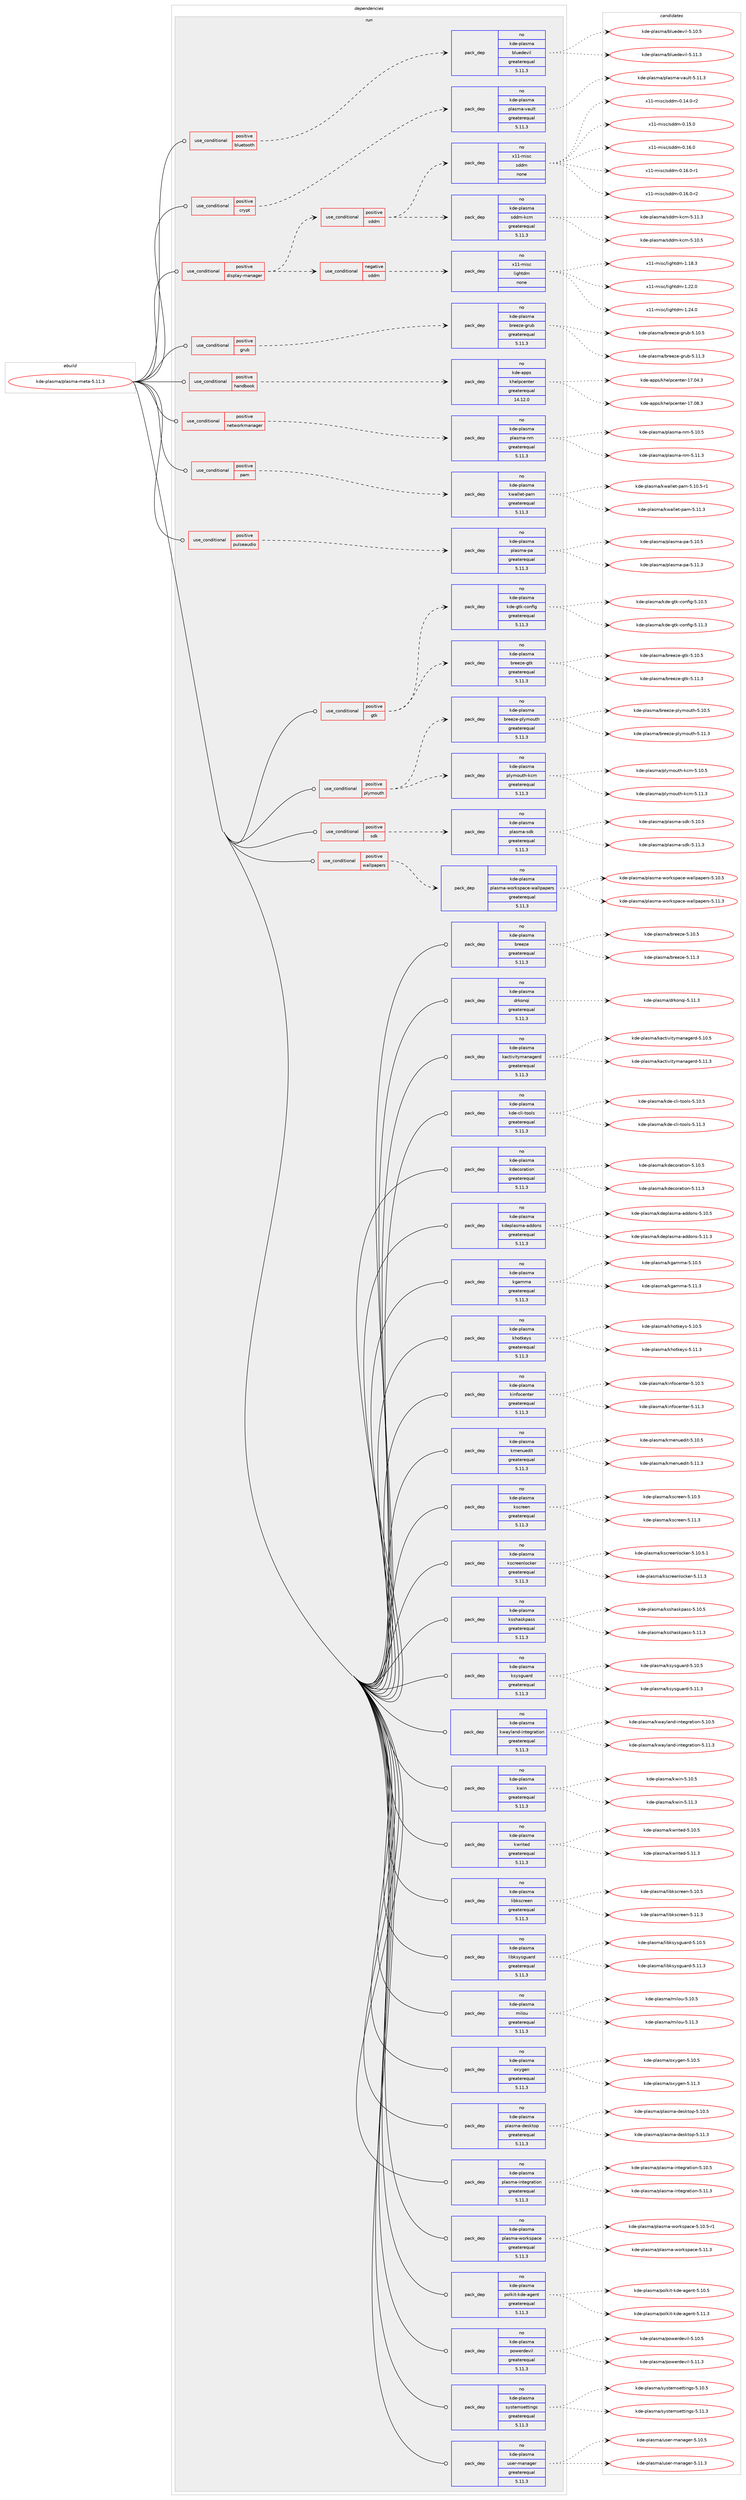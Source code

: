 digraph prolog {

# *************
# Graph options
# *************

newrank=true;
concentrate=true;
compound=true;
graph [rankdir=LR,fontname=Helvetica,fontsize=10,ranksep=1.5];#, ranksep=2.5, nodesep=0.2];
edge  [arrowhead=vee];
node  [fontname=Helvetica,fontsize=10];

# **********
# The ebuild
# **********

subgraph cluster_leftcol {
color=gray;
rank=same;
label=<<i>ebuild</i>>;
id [label="kde-plasma/plasma-meta-5.11.3", color=red, width=4, href="../kde-plasma/plasma-meta-5.11.3.svg"];
}

# ****************
# The dependencies
# ****************

subgraph cluster_midcol {
color=gray;
label=<<i>dependencies</i>>;
subgraph cluster_compile {
fillcolor="#eeeeee";
style=filled;
label=<<i>compile</i>>;
}
subgraph cluster_compileandrun {
fillcolor="#eeeeee";
style=filled;
label=<<i>compile and run</i>>;
}
subgraph cluster_run {
fillcolor="#eeeeee";
style=filled;
label=<<i>run</i>>;
subgraph cond84592 {
dependency337616 [label=<<TABLE BORDER="0" CELLBORDER="1" CELLSPACING="0" CELLPADDING="4"><TR><TD ROWSPAN="3" CELLPADDING="10">use_conditional</TD></TR><TR><TD>positive</TD></TR><TR><TD>bluetooth</TD></TR></TABLE>>, shape=none, color=red];
subgraph pack248001 {
dependency337617 [label=<<TABLE BORDER="0" CELLBORDER="1" CELLSPACING="0" CELLPADDING="4" WIDTH="220"><TR><TD ROWSPAN="6" CELLPADDING="30">pack_dep</TD></TR><TR><TD WIDTH="110">no</TD></TR><TR><TD>kde-plasma</TD></TR><TR><TD>bluedevil</TD></TR><TR><TD>greaterequal</TD></TR><TR><TD>5.11.3</TD></TR></TABLE>>, shape=none, color=blue];
}
dependency337616:e -> dependency337617:w [weight=20,style="dashed",arrowhead="vee"];
}
id:e -> dependency337616:w [weight=20,style="solid",arrowhead="odot"];
subgraph cond84593 {
dependency337618 [label=<<TABLE BORDER="0" CELLBORDER="1" CELLSPACING="0" CELLPADDING="4"><TR><TD ROWSPAN="3" CELLPADDING="10">use_conditional</TD></TR><TR><TD>positive</TD></TR><TR><TD>crypt</TD></TR></TABLE>>, shape=none, color=red];
subgraph pack248002 {
dependency337619 [label=<<TABLE BORDER="0" CELLBORDER="1" CELLSPACING="0" CELLPADDING="4" WIDTH="220"><TR><TD ROWSPAN="6" CELLPADDING="30">pack_dep</TD></TR><TR><TD WIDTH="110">no</TD></TR><TR><TD>kde-plasma</TD></TR><TR><TD>plasma-vault</TD></TR><TR><TD>greaterequal</TD></TR><TR><TD>5.11.3</TD></TR></TABLE>>, shape=none, color=blue];
}
dependency337618:e -> dependency337619:w [weight=20,style="dashed",arrowhead="vee"];
}
id:e -> dependency337618:w [weight=20,style="solid",arrowhead="odot"];
subgraph cond84594 {
dependency337620 [label=<<TABLE BORDER="0" CELLBORDER="1" CELLSPACING="0" CELLPADDING="4"><TR><TD ROWSPAN="3" CELLPADDING="10">use_conditional</TD></TR><TR><TD>positive</TD></TR><TR><TD>display-manager</TD></TR></TABLE>>, shape=none, color=red];
subgraph cond84595 {
dependency337621 [label=<<TABLE BORDER="0" CELLBORDER="1" CELLSPACING="0" CELLPADDING="4"><TR><TD ROWSPAN="3" CELLPADDING="10">use_conditional</TD></TR><TR><TD>positive</TD></TR><TR><TD>sddm</TD></TR></TABLE>>, shape=none, color=red];
subgraph pack248003 {
dependency337622 [label=<<TABLE BORDER="0" CELLBORDER="1" CELLSPACING="0" CELLPADDING="4" WIDTH="220"><TR><TD ROWSPAN="6" CELLPADDING="30">pack_dep</TD></TR><TR><TD WIDTH="110">no</TD></TR><TR><TD>kde-plasma</TD></TR><TR><TD>sddm-kcm</TD></TR><TR><TD>greaterequal</TD></TR><TR><TD>5.11.3</TD></TR></TABLE>>, shape=none, color=blue];
}
dependency337621:e -> dependency337622:w [weight=20,style="dashed",arrowhead="vee"];
subgraph pack248004 {
dependency337623 [label=<<TABLE BORDER="0" CELLBORDER="1" CELLSPACING="0" CELLPADDING="4" WIDTH="220"><TR><TD ROWSPAN="6" CELLPADDING="30">pack_dep</TD></TR><TR><TD WIDTH="110">no</TD></TR><TR><TD>x11-misc</TD></TR><TR><TD>sddm</TD></TR><TR><TD>none</TD></TR><TR><TD></TD></TR></TABLE>>, shape=none, color=blue];
}
dependency337621:e -> dependency337623:w [weight=20,style="dashed",arrowhead="vee"];
}
dependency337620:e -> dependency337621:w [weight=20,style="dashed",arrowhead="vee"];
subgraph cond84596 {
dependency337624 [label=<<TABLE BORDER="0" CELLBORDER="1" CELLSPACING="0" CELLPADDING="4"><TR><TD ROWSPAN="3" CELLPADDING="10">use_conditional</TD></TR><TR><TD>negative</TD></TR><TR><TD>sddm</TD></TR></TABLE>>, shape=none, color=red];
subgraph pack248005 {
dependency337625 [label=<<TABLE BORDER="0" CELLBORDER="1" CELLSPACING="0" CELLPADDING="4" WIDTH="220"><TR><TD ROWSPAN="6" CELLPADDING="30">pack_dep</TD></TR><TR><TD WIDTH="110">no</TD></TR><TR><TD>x11-misc</TD></TR><TR><TD>lightdm</TD></TR><TR><TD>none</TD></TR><TR><TD></TD></TR></TABLE>>, shape=none, color=blue];
}
dependency337624:e -> dependency337625:w [weight=20,style="dashed",arrowhead="vee"];
}
dependency337620:e -> dependency337624:w [weight=20,style="dashed",arrowhead="vee"];
}
id:e -> dependency337620:w [weight=20,style="solid",arrowhead="odot"];
subgraph cond84597 {
dependency337626 [label=<<TABLE BORDER="0" CELLBORDER="1" CELLSPACING="0" CELLPADDING="4"><TR><TD ROWSPAN="3" CELLPADDING="10">use_conditional</TD></TR><TR><TD>positive</TD></TR><TR><TD>grub</TD></TR></TABLE>>, shape=none, color=red];
subgraph pack248006 {
dependency337627 [label=<<TABLE BORDER="0" CELLBORDER="1" CELLSPACING="0" CELLPADDING="4" WIDTH="220"><TR><TD ROWSPAN="6" CELLPADDING="30">pack_dep</TD></TR><TR><TD WIDTH="110">no</TD></TR><TR><TD>kde-plasma</TD></TR><TR><TD>breeze-grub</TD></TR><TR><TD>greaterequal</TD></TR><TR><TD>5.11.3</TD></TR></TABLE>>, shape=none, color=blue];
}
dependency337626:e -> dependency337627:w [weight=20,style="dashed",arrowhead="vee"];
}
id:e -> dependency337626:w [weight=20,style="solid",arrowhead="odot"];
subgraph cond84598 {
dependency337628 [label=<<TABLE BORDER="0" CELLBORDER="1" CELLSPACING="0" CELLPADDING="4"><TR><TD ROWSPAN="3" CELLPADDING="10">use_conditional</TD></TR><TR><TD>positive</TD></TR><TR><TD>gtk</TD></TR></TABLE>>, shape=none, color=red];
subgraph pack248007 {
dependency337629 [label=<<TABLE BORDER="0" CELLBORDER="1" CELLSPACING="0" CELLPADDING="4" WIDTH="220"><TR><TD ROWSPAN="6" CELLPADDING="30">pack_dep</TD></TR><TR><TD WIDTH="110">no</TD></TR><TR><TD>kde-plasma</TD></TR><TR><TD>breeze-gtk</TD></TR><TR><TD>greaterequal</TD></TR><TR><TD>5.11.3</TD></TR></TABLE>>, shape=none, color=blue];
}
dependency337628:e -> dependency337629:w [weight=20,style="dashed",arrowhead="vee"];
subgraph pack248008 {
dependency337630 [label=<<TABLE BORDER="0" CELLBORDER="1" CELLSPACING="0" CELLPADDING="4" WIDTH="220"><TR><TD ROWSPAN="6" CELLPADDING="30">pack_dep</TD></TR><TR><TD WIDTH="110">no</TD></TR><TR><TD>kde-plasma</TD></TR><TR><TD>kde-gtk-config</TD></TR><TR><TD>greaterequal</TD></TR><TR><TD>5.11.3</TD></TR></TABLE>>, shape=none, color=blue];
}
dependency337628:e -> dependency337630:w [weight=20,style="dashed",arrowhead="vee"];
}
id:e -> dependency337628:w [weight=20,style="solid",arrowhead="odot"];
subgraph cond84599 {
dependency337631 [label=<<TABLE BORDER="0" CELLBORDER="1" CELLSPACING="0" CELLPADDING="4"><TR><TD ROWSPAN="3" CELLPADDING="10">use_conditional</TD></TR><TR><TD>positive</TD></TR><TR><TD>handbook</TD></TR></TABLE>>, shape=none, color=red];
subgraph pack248009 {
dependency337632 [label=<<TABLE BORDER="0" CELLBORDER="1" CELLSPACING="0" CELLPADDING="4" WIDTH="220"><TR><TD ROWSPAN="6" CELLPADDING="30">pack_dep</TD></TR><TR><TD WIDTH="110">no</TD></TR><TR><TD>kde-apps</TD></TR><TR><TD>khelpcenter</TD></TR><TR><TD>greaterequal</TD></TR><TR><TD>14.12.0</TD></TR></TABLE>>, shape=none, color=blue];
}
dependency337631:e -> dependency337632:w [weight=20,style="dashed",arrowhead="vee"];
}
id:e -> dependency337631:w [weight=20,style="solid",arrowhead="odot"];
subgraph cond84600 {
dependency337633 [label=<<TABLE BORDER="0" CELLBORDER="1" CELLSPACING="0" CELLPADDING="4"><TR><TD ROWSPAN="3" CELLPADDING="10">use_conditional</TD></TR><TR><TD>positive</TD></TR><TR><TD>networkmanager</TD></TR></TABLE>>, shape=none, color=red];
subgraph pack248010 {
dependency337634 [label=<<TABLE BORDER="0" CELLBORDER="1" CELLSPACING="0" CELLPADDING="4" WIDTH="220"><TR><TD ROWSPAN="6" CELLPADDING="30">pack_dep</TD></TR><TR><TD WIDTH="110">no</TD></TR><TR><TD>kde-plasma</TD></TR><TR><TD>plasma-nm</TD></TR><TR><TD>greaterequal</TD></TR><TR><TD>5.11.3</TD></TR></TABLE>>, shape=none, color=blue];
}
dependency337633:e -> dependency337634:w [weight=20,style="dashed",arrowhead="vee"];
}
id:e -> dependency337633:w [weight=20,style="solid",arrowhead="odot"];
subgraph cond84601 {
dependency337635 [label=<<TABLE BORDER="0" CELLBORDER="1" CELLSPACING="0" CELLPADDING="4"><TR><TD ROWSPAN="3" CELLPADDING="10">use_conditional</TD></TR><TR><TD>positive</TD></TR><TR><TD>pam</TD></TR></TABLE>>, shape=none, color=red];
subgraph pack248011 {
dependency337636 [label=<<TABLE BORDER="0" CELLBORDER="1" CELLSPACING="0" CELLPADDING="4" WIDTH="220"><TR><TD ROWSPAN="6" CELLPADDING="30">pack_dep</TD></TR><TR><TD WIDTH="110">no</TD></TR><TR><TD>kde-plasma</TD></TR><TR><TD>kwallet-pam</TD></TR><TR><TD>greaterequal</TD></TR><TR><TD>5.11.3</TD></TR></TABLE>>, shape=none, color=blue];
}
dependency337635:e -> dependency337636:w [weight=20,style="dashed",arrowhead="vee"];
}
id:e -> dependency337635:w [weight=20,style="solid",arrowhead="odot"];
subgraph cond84602 {
dependency337637 [label=<<TABLE BORDER="0" CELLBORDER="1" CELLSPACING="0" CELLPADDING="4"><TR><TD ROWSPAN="3" CELLPADDING="10">use_conditional</TD></TR><TR><TD>positive</TD></TR><TR><TD>plymouth</TD></TR></TABLE>>, shape=none, color=red];
subgraph pack248012 {
dependency337638 [label=<<TABLE BORDER="0" CELLBORDER="1" CELLSPACING="0" CELLPADDING="4" WIDTH="220"><TR><TD ROWSPAN="6" CELLPADDING="30">pack_dep</TD></TR><TR><TD WIDTH="110">no</TD></TR><TR><TD>kde-plasma</TD></TR><TR><TD>breeze-plymouth</TD></TR><TR><TD>greaterequal</TD></TR><TR><TD>5.11.3</TD></TR></TABLE>>, shape=none, color=blue];
}
dependency337637:e -> dependency337638:w [weight=20,style="dashed",arrowhead="vee"];
subgraph pack248013 {
dependency337639 [label=<<TABLE BORDER="0" CELLBORDER="1" CELLSPACING="0" CELLPADDING="4" WIDTH="220"><TR><TD ROWSPAN="6" CELLPADDING="30">pack_dep</TD></TR><TR><TD WIDTH="110">no</TD></TR><TR><TD>kde-plasma</TD></TR><TR><TD>plymouth-kcm</TD></TR><TR><TD>greaterequal</TD></TR><TR><TD>5.11.3</TD></TR></TABLE>>, shape=none, color=blue];
}
dependency337637:e -> dependency337639:w [weight=20,style="dashed",arrowhead="vee"];
}
id:e -> dependency337637:w [weight=20,style="solid",arrowhead="odot"];
subgraph cond84603 {
dependency337640 [label=<<TABLE BORDER="0" CELLBORDER="1" CELLSPACING="0" CELLPADDING="4"><TR><TD ROWSPAN="3" CELLPADDING="10">use_conditional</TD></TR><TR><TD>positive</TD></TR><TR><TD>pulseaudio</TD></TR></TABLE>>, shape=none, color=red];
subgraph pack248014 {
dependency337641 [label=<<TABLE BORDER="0" CELLBORDER="1" CELLSPACING="0" CELLPADDING="4" WIDTH="220"><TR><TD ROWSPAN="6" CELLPADDING="30">pack_dep</TD></TR><TR><TD WIDTH="110">no</TD></TR><TR><TD>kde-plasma</TD></TR><TR><TD>plasma-pa</TD></TR><TR><TD>greaterequal</TD></TR><TR><TD>5.11.3</TD></TR></TABLE>>, shape=none, color=blue];
}
dependency337640:e -> dependency337641:w [weight=20,style="dashed",arrowhead="vee"];
}
id:e -> dependency337640:w [weight=20,style="solid",arrowhead="odot"];
subgraph cond84604 {
dependency337642 [label=<<TABLE BORDER="0" CELLBORDER="1" CELLSPACING="0" CELLPADDING="4"><TR><TD ROWSPAN="3" CELLPADDING="10">use_conditional</TD></TR><TR><TD>positive</TD></TR><TR><TD>sdk</TD></TR></TABLE>>, shape=none, color=red];
subgraph pack248015 {
dependency337643 [label=<<TABLE BORDER="0" CELLBORDER="1" CELLSPACING="0" CELLPADDING="4" WIDTH="220"><TR><TD ROWSPAN="6" CELLPADDING="30">pack_dep</TD></TR><TR><TD WIDTH="110">no</TD></TR><TR><TD>kde-plasma</TD></TR><TR><TD>plasma-sdk</TD></TR><TR><TD>greaterequal</TD></TR><TR><TD>5.11.3</TD></TR></TABLE>>, shape=none, color=blue];
}
dependency337642:e -> dependency337643:w [weight=20,style="dashed",arrowhead="vee"];
}
id:e -> dependency337642:w [weight=20,style="solid",arrowhead="odot"];
subgraph cond84605 {
dependency337644 [label=<<TABLE BORDER="0" CELLBORDER="1" CELLSPACING="0" CELLPADDING="4"><TR><TD ROWSPAN="3" CELLPADDING="10">use_conditional</TD></TR><TR><TD>positive</TD></TR><TR><TD>wallpapers</TD></TR></TABLE>>, shape=none, color=red];
subgraph pack248016 {
dependency337645 [label=<<TABLE BORDER="0" CELLBORDER="1" CELLSPACING="0" CELLPADDING="4" WIDTH="220"><TR><TD ROWSPAN="6" CELLPADDING="30">pack_dep</TD></TR><TR><TD WIDTH="110">no</TD></TR><TR><TD>kde-plasma</TD></TR><TR><TD>plasma-workspace-wallpapers</TD></TR><TR><TD>greaterequal</TD></TR><TR><TD>5.11.3</TD></TR></TABLE>>, shape=none, color=blue];
}
dependency337644:e -> dependency337645:w [weight=20,style="dashed",arrowhead="vee"];
}
id:e -> dependency337644:w [weight=20,style="solid",arrowhead="odot"];
subgraph pack248017 {
dependency337646 [label=<<TABLE BORDER="0" CELLBORDER="1" CELLSPACING="0" CELLPADDING="4" WIDTH="220"><TR><TD ROWSPAN="6" CELLPADDING="30">pack_dep</TD></TR><TR><TD WIDTH="110">no</TD></TR><TR><TD>kde-plasma</TD></TR><TR><TD>breeze</TD></TR><TR><TD>greaterequal</TD></TR><TR><TD>5.11.3</TD></TR></TABLE>>, shape=none, color=blue];
}
id:e -> dependency337646:w [weight=20,style="solid",arrowhead="odot"];
subgraph pack248018 {
dependency337647 [label=<<TABLE BORDER="0" CELLBORDER="1" CELLSPACING="0" CELLPADDING="4" WIDTH="220"><TR><TD ROWSPAN="6" CELLPADDING="30">pack_dep</TD></TR><TR><TD WIDTH="110">no</TD></TR><TR><TD>kde-plasma</TD></TR><TR><TD>drkonqi</TD></TR><TR><TD>greaterequal</TD></TR><TR><TD>5.11.3</TD></TR></TABLE>>, shape=none, color=blue];
}
id:e -> dependency337647:w [weight=20,style="solid",arrowhead="odot"];
subgraph pack248019 {
dependency337648 [label=<<TABLE BORDER="0" CELLBORDER="1" CELLSPACING="0" CELLPADDING="4" WIDTH="220"><TR><TD ROWSPAN="6" CELLPADDING="30">pack_dep</TD></TR><TR><TD WIDTH="110">no</TD></TR><TR><TD>kde-plasma</TD></TR><TR><TD>kactivitymanagerd</TD></TR><TR><TD>greaterequal</TD></TR><TR><TD>5.11.3</TD></TR></TABLE>>, shape=none, color=blue];
}
id:e -> dependency337648:w [weight=20,style="solid",arrowhead="odot"];
subgraph pack248020 {
dependency337649 [label=<<TABLE BORDER="0" CELLBORDER="1" CELLSPACING="0" CELLPADDING="4" WIDTH="220"><TR><TD ROWSPAN="6" CELLPADDING="30">pack_dep</TD></TR><TR><TD WIDTH="110">no</TD></TR><TR><TD>kde-plasma</TD></TR><TR><TD>kde-cli-tools</TD></TR><TR><TD>greaterequal</TD></TR><TR><TD>5.11.3</TD></TR></TABLE>>, shape=none, color=blue];
}
id:e -> dependency337649:w [weight=20,style="solid",arrowhead="odot"];
subgraph pack248021 {
dependency337650 [label=<<TABLE BORDER="0" CELLBORDER="1" CELLSPACING="0" CELLPADDING="4" WIDTH="220"><TR><TD ROWSPAN="6" CELLPADDING="30">pack_dep</TD></TR><TR><TD WIDTH="110">no</TD></TR><TR><TD>kde-plasma</TD></TR><TR><TD>kdecoration</TD></TR><TR><TD>greaterequal</TD></TR><TR><TD>5.11.3</TD></TR></TABLE>>, shape=none, color=blue];
}
id:e -> dependency337650:w [weight=20,style="solid",arrowhead="odot"];
subgraph pack248022 {
dependency337651 [label=<<TABLE BORDER="0" CELLBORDER="1" CELLSPACING="0" CELLPADDING="4" WIDTH="220"><TR><TD ROWSPAN="6" CELLPADDING="30">pack_dep</TD></TR><TR><TD WIDTH="110">no</TD></TR><TR><TD>kde-plasma</TD></TR><TR><TD>kdeplasma-addons</TD></TR><TR><TD>greaterequal</TD></TR><TR><TD>5.11.3</TD></TR></TABLE>>, shape=none, color=blue];
}
id:e -> dependency337651:w [weight=20,style="solid",arrowhead="odot"];
subgraph pack248023 {
dependency337652 [label=<<TABLE BORDER="0" CELLBORDER="1" CELLSPACING="0" CELLPADDING="4" WIDTH="220"><TR><TD ROWSPAN="6" CELLPADDING="30">pack_dep</TD></TR><TR><TD WIDTH="110">no</TD></TR><TR><TD>kde-plasma</TD></TR><TR><TD>kgamma</TD></TR><TR><TD>greaterequal</TD></TR><TR><TD>5.11.3</TD></TR></TABLE>>, shape=none, color=blue];
}
id:e -> dependency337652:w [weight=20,style="solid",arrowhead="odot"];
subgraph pack248024 {
dependency337653 [label=<<TABLE BORDER="0" CELLBORDER="1" CELLSPACING="0" CELLPADDING="4" WIDTH="220"><TR><TD ROWSPAN="6" CELLPADDING="30">pack_dep</TD></TR><TR><TD WIDTH="110">no</TD></TR><TR><TD>kde-plasma</TD></TR><TR><TD>khotkeys</TD></TR><TR><TD>greaterequal</TD></TR><TR><TD>5.11.3</TD></TR></TABLE>>, shape=none, color=blue];
}
id:e -> dependency337653:w [weight=20,style="solid",arrowhead="odot"];
subgraph pack248025 {
dependency337654 [label=<<TABLE BORDER="0" CELLBORDER="1" CELLSPACING="0" CELLPADDING="4" WIDTH="220"><TR><TD ROWSPAN="6" CELLPADDING="30">pack_dep</TD></TR><TR><TD WIDTH="110">no</TD></TR><TR><TD>kde-plasma</TD></TR><TR><TD>kinfocenter</TD></TR><TR><TD>greaterequal</TD></TR><TR><TD>5.11.3</TD></TR></TABLE>>, shape=none, color=blue];
}
id:e -> dependency337654:w [weight=20,style="solid",arrowhead="odot"];
subgraph pack248026 {
dependency337655 [label=<<TABLE BORDER="0" CELLBORDER="1" CELLSPACING="0" CELLPADDING="4" WIDTH="220"><TR><TD ROWSPAN="6" CELLPADDING="30">pack_dep</TD></TR><TR><TD WIDTH="110">no</TD></TR><TR><TD>kde-plasma</TD></TR><TR><TD>kmenuedit</TD></TR><TR><TD>greaterequal</TD></TR><TR><TD>5.11.3</TD></TR></TABLE>>, shape=none, color=blue];
}
id:e -> dependency337655:w [weight=20,style="solid",arrowhead="odot"];
subgraph pack248027 {
dependency337656 [label=<<TABLE BORDER="0" CELLBORDER="1" CELLSPACING="0" CELLPADDING="4" WIDTH="220"><TR><TD ROWSPAN="6" CELLPADDING="30">pack_dep</TD></TR><TR><TD WIDTH="110">no</TD></TR><TR><TD>kde-plasma</TD></TR><TR><TD>kscreen</TD></TR><TR><TD>greaterequal</TD></TR><TR><TD>5.11.3</TD></TR></TABLE>>, shape=none, color=blue];
}
id:e -> dependency337656:w [weight=20,style="solid",arrowhead="odot"];
subgraph pack248028 {
dependency337657 [label=<<TABLE BORDER="0" CELLBORDER="1" CELLSPACING="0" CELLPADDING="4" WIDTH="220"><TR><TD ROWSPAN="6" CELLPADDING="30">pack_dep</TD></TR><TR><TD WIDTH="110">no</TD></TR><TR><TD>kde-plasma</TD></TR><TR><TD>kscreenlocker</TD></TR><TR><TD>greaterequal</TD></TR><TR><TD>5.11.3</TD></TR></TABLE>>, shape=none, color=blue];
}
id:e -> dependency337657:w [weight=20,style="solid",arrowhead="odot"];
subgraph pack248029 {
dependency337658 [label=<<TABLE BORDER="0" CELLBORDER="1" CELLSPACING="0" CELLPADDING="4" WIDTH="220"><TR><TD ROWSPAN="6" CELLPADDING="30">pack_dep</TD></TR><TR><TD WIDTH="110">no</TD></TR><TR><TD>kde-plasma</TD></TR><TR><TD>ksshaskpass</TD></TR><TR><TD>greaterequal</TD></TR><TR><TD>5.11.3</TD></TR></TABLE>>, shape=none, color=blue];
}
id:e -> dependency337658:w [weight=20,style="solid",arrowhead="odot"];
subgraph pack248030 {
dependency337659 [label=<<TABLE BORDER="0" CELLBORDER="1" CELLSPACING="0" CELLPADDING="4" WIDTH="220"><TR><TD ROWSPAN="6" CELLPADDING="30">pack_dep</TD></TR><TR><TD WIDTH="110">no</TD></TR><TR><TD>kde-plasma</TD></TR><TR><TD>ksysguard</TD></TR><TR><TD>greaterequal</TD></TR><TR><TD>5.11.3</TD></TR></TABLE>>, shape=none, color=blue];
}
id:e -> dependency337659:w [weight=20,style="solid",arrowhead="odot"];
subgraph pack248031 {
dependency337660 [label=<<TABLE BORDER="0" CELLBORDER="1" CELLSPACING="0" CELLPADDING="4" WIDTH="220"><TR><TD ROWSPAN="6" CELLPADDING="30">pack_dep</TD></TR><TR><TD WIDTH="110">no</TD></TR><TR><TD>kde-plasma</TD></TR><TR><TD>kwayland-integration</TD></TR><TR><TD>greaterequal</TD></TR><TR><TD>5.11.3</TD></TR></TABLE>>, shape=none, color=blue];
}
id:e -> dependency337660:w [weight=20,style="solid",arrowhead="odot"];
subgraph pack248032 {
dependency337661 [label=<<TABLE BORDER="0" CELLBORDER="1" CELLSPACING="0" CELLPADDING="4" WIDTH="220"><TR><TD ROWSPAN="6" CELLPADDING="30">pack_dep</TD></TR><TR><TD WIDTH="110">no</TD></TR><TR><TD>kde-plasma</TD></TR><TR><TD>kwin</TD></TR><TR><TD>greaterequal</TD></TR><TR><TD>5.11.3</TD></TR></TABLE>>, shape=none, color=blue];
}
id:e -> dependency337661:w [weight=20,style="solid",arrowhead="odot"];
subgraph pack248033 {
dependency337662 [label=<<TABLE BORDER="0" CELLBORDER="1" CELLSPACING="0" CELLPADDING="4" WIDTH="220"><TR><TD ROWSPAN="6" CELLPADDING="30">pack_dep</TD></TR><TR><TD WIDTH="110">no</TD></TR><TR><TD>kde-plasma</TD></TR><TR><TD>kwrited</TD></TR><TR><TD>greaterequal</TD></TR><TR><TD>5.11.3</TD></TR></TABLE>>, shape=none, color=blue];
}
id:e -> dependency337662:w [weight=20,style="solid",arrowhead="odot"];
subgraph pack248034 {
dependency337663 [label=<<TABLE BORDER="0" CELLBORDER="1" CELLSPACING="0" CELLPADDING="4" WIDTH="220"><TR><TD ROWSPAN="6" CELLPADDING="30">pack_dep</TD></TR><TR><TD WIDTH="110">no</TD></TR><TR><TD>kde-plasma</TD></TR><TR><TD>libkscreen</TD></TR><TR><TD>greaterequal</TD></TR><TR><TD>5.11.3</TD></TR></TABLE>>, shape=none, color=blue];
}
id:e -> dependency337663:w [weight=20,style="solid",arrowhead="odot"];
subgraph pack248035 {
dependency337664 [label=<<TABLE BORDER="0" CELLBORDER="1" CELLSPACING="0" CELLPADDING="4" WIDTH="220"><TR><TD ROWSPAN="6" CELLPADDING="30">pack_dep</TD></TR><TR><TD WIDTH="110">no</TD></TR><TR><TD>kde-plasma</TD></TR><TR><TD>libksysguard</TD></TR><TR><TD>greaterequal</TD></TR><TR><TD>5.11.3</TD></TR></TABLE>>, shape=none, color=blue];
}
id:e -> dependency337664:w [weight=20,style="solid",arrowhead="odot"];
subgraph pack248036 {
dependency337665 [label=<<TABLE BORDER="0" CELLBORDER="1" CELLSPACING="0" CELLPADDING="4" WIDTH="220"><TR><TD ROWSPAN="6" CELLPADDING="30">pack_dep</TD></TR><TR><TD WIDTH="110">no</TD></TR><TR><TD>kde-plasma</TD></TR><TR><TD>milou</TD></TR><TR><TD>greaterequal</TD></TR><TR><TD>5.11.3</TD></TR></TABLE>>, shape=none, color=blue];
}
id:e -> dependency337665:w [weight=20,style="solid",arrowhead="odot"];
subgraph pack248037 {
dependency337666 [label=<<TABLE BORDER="0" CELLBORDER="1" CELLSPACING="0" CELLPADDING="4" WIDTH="220"><TR><TD ROWSPAN="6" CELLPADDING="30">pack_dep</TD></TR><TR><TD WIDTH="110">no</TD></TR><TR><TD>kde-plasma</TD></TR><TR><TD>oxygen</TD></TR><TR><TD>greaterequal</TD></TR><TR><TD>5.11.3</TD></TR></TABLE>>, shape=none, color=blue];
}
id:e -> dependency337666:w [weight=20,style="solid",arrowhead="odot"];
subgraph pack248038 {
dependency337667 [label=<<TABLE BORDER="0" CELLBORDER="1" CELLSPACING="0" CELLPADDING="4" WIDTH="220"><TR><TD ROWSPAN="6" CELLPADDING="30">pack_dep</TD></TR><TR><TD WIDTH="110">no</TD></TR><TR><TD>kde-plasma</TD></TR><TR><TD>plasma-desktop</TD></TR><TR><TD>greaterequal</TD></TR><TR><TD>5.11.3</TD></TR></TABLE>>, shape=none, color=blue];
}
id:e -> dependency337667:w [weight=20,style="solid",arrowhead="odot"];
subgraph pack248039 {
dependency337668 [label=<<TABLE BORDER="0" CELLBORDER="1" CELLSPACING="0" CELLPADDING="4" WIDTH="220"><TR><TD ROWSPAN="6" CELLPADDING="30">pack_dep</TD></TR><TR><TD WIDTH="110">no</TD></TR><TR><TD>kde-plasma</TD></TR><TR><TD>plasma-integration</TD></TR><TR><TD>greaterequal</TD></TR><TR><TD>5.11.3</TD></TR></TABLE>>, shape=none, color=blue];
}
id:e -> dependency337668:w [weight=20,style="solid",arrowhead="odot"];
subgraph pack248040 {
dependency337669 [label=<<TABLE BORDER="0" CELLBORDER="1" CELLSPACING="0" CELLPADDING="4" WIDTH="220"><TR><TD ROWSPAN="6" CELLPADDING="30">pack_dep</TD></TR><TR><TD WIDTH="110">no</TD></TR><TR><TD>kde-plasma</TD></TR><TR><TD>plasma-workspace</TD></TR><TR><TD>greaterequal</TD></TR><TR><TD>5.11.3</TD></TR></TABLE>>, shape=none, color=blue];
}
id:e -> dependency337669:w [weight=20,style="solid",arrowhead="odot"];
subgraph pack248041 {
dependency337670 [label=<<TABLE BORDER="0" CELLBORDER="1" CELLSPACING="0" CELLPADDING="4" WIDTH="220"><TR><TD ROWSPAN="6" CELLPADDING="30">pack_dep</TD></TR><TR><TD WIDTH="110">no</TD></TR><TR><TD>kde-plasma</TD></TR><TR><TD>polkit-kde-agent</TD></TR><TR><TD>greaterequal</TD></TR><TR><TD>5.11.3</TD></TR></TABLE>>, shape=none, color=blue];
}
id:e -> dependency337670:w [weight=20,style="solid",arrowhead="odot"];
subgraph pack248042 {
dependency337671 [label=<<TABLE BORDER="0" CELLBORDER="1" CELLSPACING="0" CELLPADDING="4" WIDTH="220"><TR><TD ROWSPAN="6" CELLPADDING="30">pack_dep</TD></TR><TR><TD WIDTH="110">no</TD></TR><TR><TD>kde-plasma</TD></TR><TR><TD>powerdevil</TD></TR><TR><TD>greaterequal</TD></TR><TR><TD>5.11.3</TD></TR></TABLE>>, shape=none, color=blue];
}
id:e -> dependency337671:w [weight=20,style="solid",arrowhead="odot"];
subgraph pack248043 {
dependency337672 [label=<<TABLE BORDER="0" CELLBORDER="1" CELLSPACING="0" CELLPADDING="4" WIDTH="220"><TR><TD ROWSPAN="6" CELLPADDING="30">pack_dep</TD></TR><TR><TD WIDTH="110">no</TD></TR><TR><TD>kde-plasma</TD></TR><TR><TD>systemsettings</TD></TR><TR><TD>greaterequal</TD></TR><TR><TD>5.11.3</TD></TR></TABLE>>, shape=none, color=blue];
}
id:e -> dependency337672:w [weight=20,style="solid",arrowhead="odot"];
subgraph pack248044 {
dependency337673 [label=<<TABLE BORDER="0" CELLBORDER="1" CELLSPACING="0" CELLPADDING="4" WIDTH="220"><TR><TD ROWSPAN="6" CELLPADDING="30">pack_dep</TD></TR><TR><TD WIDTH="110">no</TD></TR><TR><TD>kde-plasma</TD></TR><TR><TD>user-manager</TD></TR><TR><TD>greaterequal</TD></TR><TR><TD>5.11.3</TD></TR></TABLE>>, shape=none, color=blue];
}
id:e -> dependency337673:w [weight=20,style="solid",arrowhead="odot"];
}
}

# **************
# The candidates
# **************

subgraph cluster_choices {
rank=same;
color=gray;
label=<<i>candidates</i>>;

subgraph choice248001 {
color=black;
nodesep=1;
choice107100101451121089711510997479810811710110010111810510845534649484653 [label="kde-plasma/bluedevil-5.10.5", color=red, width=4,href="../kde-plasma/bluedevil-5.10.5.svg"];
choice107100101451121089711510997479810811710110010111810510845534649494651 [label="kde-plasma/bluedevil-5.11.3", color=red, width=4,href="../kde-plasma/bluedevil-5.11.3.svg"];
dependency337617:e -> choice107100101451121089711510997479810811710110010111810510845534649484653:w [style=dotted,weight="100"];
dependency337617:e -> choice107100101451121089711510997479810811710110010111810510845534649494651:w [style=dotted,weight="100"];
}
subgraph choice248002 {
color=black;
nodesep=1;
choice107100101451121089711510997471121089711510997451189711710811645534649494651 [label="kde-plasma/plasma-vault-5.11.3", color=red, width=4,href="../kde-plasma/plasma-vault-5.11.3.svg"];
dependency337619:e -> choice107100101451121089711510997471121089711510997451189711710811645534649494651:w [style=dotted,weight="100"];
}
subgraph choice248003 {
color=black;
nodesep=1;
choice10710010145112108971151099747115100100109451079910945534649484653 [label="kde-plasma/sddm-kcm-5.10.5", color=red, width=4,href="../kde-plasma/sddm-kcm-5.10.5.svg"];
choice10710010145112108971151099747115100100109451079910945534649494651 [label="kde-plasma/sddm-kcm-5.11.3", color=red, width=4,href="../kde-plasma/sddm-kcm-5.11.3.svg"];
dependency337622:e -> choice10710010145112108971151099747115100100109451079910945534649484653:w [style=dotted,weight="100"];
dependency337622:e -> choice10710010145112108971151099747115100100109451079910945534649494651:w [style=dotted,weight="100"];
}
subgraph choice248004 {
color=black;
nodesep=1;
choice1204949451091051159947115100100109454846495246484511450 [label="x11-misc/sddm-0.14.0-r2", color=red, width=4,href="../x11-misc/sddm-0.14.0-r2.svg"];
choice120494945109105115994711510010010945484649534648 [label="x11-misc/sddm-0.15.0", color=red, width=4,href="../x11-misc/sddm-0.15.0.svg"];
choice120494945109105115994711510010010945484649544648 [label="x11-misc/sddm-0.16.0", color=red, width=4,href="../x11-misc/sddm-0.16.0.svg"];
choice1204949451091051159947115100100109454846495446484511449 [label="x11-misc/sddm-0.16.0-r1", color=red, width=4,href="../x11-misc/sddm-0.16.0-r1.svg"];
choice1204949451091051159947115100100109454846495446484511450 [label="x11-misc/sddm-0.16.0-r2", color=red, width=4,href="../x11-misc/sddm-0.16.0-r2.svg"];
dependency337623:e -> choice1204949451091051159947115100100109454846495246484511450:w [style=dotted,weight="100"];
dependency337623:e -> choice120494945109105115994711510010010945484649534648:w [style=dotted,weight="100"];
dependency337623:e -> choice120494945109105115994711510010010945484649544648:w [style=dotted,weight="100"];
dependency337623:e -> choice1204949451091051159947115100100109454846495446484511449:w [style=dotted,weight="100"];
dependency337623:e -> choice1204949451091051159947115100100109454846495446484511450:w [style=dotted,weight="100"];
}
subgraph choice248005 {
color=black;
nodesep=1;
choice120494945109105115994710810510310411610010945494649564651 [label="x11-misc/lightdm-1.18.3", color=red, width=4,href="../x11-misc/lightdm-1.18.3.svg"];
choice120494945109105115994710810510310411610010945494650504648 [label="x11-misc/lightdm-1.22.0", color=red, width=4,href="../x11-misc/lightdm-1.22.0.svg"];
choice120494945109105115994710810510310411610010945494650524648 [label="x11-misc/lightdm-1.24.0", color=red, width=4,href="../x11-misc/lightdm-1.24.0.svg"];
dependency337625:e -> choice120494945109105115994710810510310411610010945494649564651:w [style=dotted,weight="100"];
dependency337625:e -> choice120494945109105115994710810510310411610010945494650504648:w [style=dotted,weight="100"];
dependency337625:e -> choice120494945109105115994710810510310411610010945494650524648:w [style=dotted,weight="100"];
}
subgraph choice248006 {
color=black;
nodesep=1;
choice1071001014511210897115109974798114101101122101451031141179845534649484653 [label="kde-plasma/breeze-grub-5.10.5", color=red, width=4,href="../kde-plasma/breeze-grub-5.10.5.svg"];
choice1071001014511210897115109974798114101101122101451031141179845534649494651 [label="kde-plasma/breeze-grub-5.11.3", color=red, width=4,href="../kde-plasma/breeze-grub-5.11.3.svg"];
dependency337627:e -> choice1071001014511210897115109974798114101101122101451031141179845534649484653:w [style=dotted,weight="100"];
dependency337627:e -> choice1071001014511210897115109974798114101101122101451031141179845534649494651:w [style=dotted,weight="100"];
}
subgraph choice248007 {
color=black;
nodesep=1;
choice10710010145112108971151099747981141011011221014510311610745534649484653 [label="kde-plasma/breeze-gtk-5.10.5", color=red, width=4,href="../kde-plasma/breeze-gtk-5.10.5.svg"];
choice10710010145112108971151099747981141011011221014510311610745534649494651 [label="kde-plasma/breeze-gtk-5.11.3", color=red, width=4,href="../kde-plasma/breeze-gtk-5.11.3.svg"];
dependency337629:e -> choice10710010145112108971151099747981141011011221014510311610745534649484653:w [style=dotted,weight="100"];
dependency337629:e -> choice10710010145112108971151099747981141011011221014510311610745534649494651:w [style=dotted,weight="100"];
}
subgraph choice248008 {
color=black;
nodesep=1;
choice1071001014511210897115109974710710010145103116107459911111010210510345534649484653 [label="kde-plasma/kde-gtk-config-5.10.5", color=red, width=4,href="../kde-plasma/kde-gtk-config-5.10.5.svg"];
choice1071001014511210897115109974710710010145103116107459911111010210510345534649494651 [label="kde-plasma/kde-gtk-config-5.11.3", color=red, width=4,href="../kde-plasma/kde-gtk-config-5.11.3.svg"];
dependency337630:e -> choice1071001014511210897115109974710710010145103116107459911111010210510345534649484653:w [style=dotted,weight="100"];
dependency337630:e -> choice1071001014511210897115109974710710010145103116107459911111010210510345534649494651:w [style=dotted,weight="100"];
}
subgraph choice248009 {
color=black;
nodesep=1;
choice107100101459711211211547107104101108112991011101161011144549554648524651 [label="kde-apps/khelpcenter-17.04.3", color=red, width=4,href="../kde-apps/khelpcenter-17.04.3.svg"];
choice107100101459711211211547107104101108112991011101161011144549554648564651 [label="kde-apps/khelpcenter-17.08.3", color=red, width=4,href="../kde-apps/khelpcenter-17.08.3.svg"];
dependency337632:e -> choice107100101459711211211547107104101108112991011101161011144549554648524651:w [style=dotted,weight="100"];
dependency337632:e -> choice107100101459711211211547107104101108112991011101161011144549554648564651:w [style=dotted,weight="100"];
}
subgraph choice248010 {
color=black;
nodesep=1;
choice1071001014511210897115109974711210897115109974511010945534649484653 [label="kde-plasma/plasma-nm-5.10.5", color=red, width=4,href="../kde-plasma/plasma-nm-5.10.5.svg"];
choice1071001014511210897115109974711210897115109974511010945534649494651 [label="kde-plasma/plasma-nm-5.11.3", color=red, width=4,href="../kde-plasma/plasma-nm-5.11.3.svg"];
dependency337634:e -> choice1071001014511210897115109974711210897115109974511010945534649484653:w [style=dotted,weight="100"];
dependency337634:e -> choice1071001014511210897115109974711210897115109974511010945534649494651:w [style=dotted,weight="100"];
}
subgraph choice248011 {
color=black;
nodesep=1;
choice10710010145112108971151099747107119971081081011164511297109455346494846534511449 [label="kde-plasma/kwallet-pam-5.10.5-r1", color=red, width=4,href="../kde-plasma/kwallet-pam-5.10.5-r1.svg"];
choice1071001014511210897115109974710711997108108101116451129710945534649494651 [label="kde-plasma/kwallet-pam-5.11.3", color=red, width=4,href="../kde-plasma/kwallet-pam-5.11.3.svg"];
dependency337636:e -> choice10710010145112108971151099747107119971081081011164511297109455346494846534511449:w [style=dotted,weight="100"];
dependency337636:e -> choice1071001014511210897115109974710711997108108101116451129710945534649494651:w [style=dotted,weight="100"];
}
subgraph choice248012 {
color=black;
nodesep=1;
choice10710010145112108971151099747981141011011221014511210812110911111711610445534649484653 [label="kde-plasma/breeze-plymouth-5.10.5", color=red, width=4,href="../kde-plasma/breeze-plymouth-5.10.5.svg"];
choice10710010145112108971151099747981141011011221014511210812110911111711610445534649494651 [label="kde-plasma/breeze-plymouth-5.11.3", color=red, width=4,href="../kde-plasma/breeze-plymouth-5.11.3.svg"];
dependency337638:e -> choice10710010145112108971151099747981141011011221014511210812110911111711610445534649484653:w [style=dotted,weight="100"];
dependency337638:e -> choice10710010145112108971151099747981141011011221014511210812110911111711610445534649494651:w [style=dotted,weight="100"];
}
subgraph choice248013 {
color=black;
nodesep=1;
choice10710010145112108971151099747112108121109111117116104451079910945534649484653 [label="kde-plasma/plymouth-kcm-5.10.5", color=red, width=4,href="../kde-plasma/plymouth-kcm-5.10.5.svg"];
choice10710010145112108971151099747112108121109111117116104451079910945534649494651 [label="kde-plasma/plymouth-kcm-5.11.3", color=red, width=4,href="../kde-plasma/plymouth-kcm-5.11.3.svg"];
dependency337639:e -> choice10710010145112108971151099747112108121109111117116104451079910945534649484653:w [style=dotted,weight="100"];
dependency337639:e -> choice10710010145112108971151099747112108121109111117116104451079910945534649494651:w [style=dotted,weight="100"];
}
subgraph choice248014 {
color=black;
nodesep=1;
choice107100101451121089711510997471121089711510997451129745534649484653 [label="kde-plasma/plasma-pa-5.10.5", color=red, width=4,href="../kde-plasma/plasma-pa-5.10.5.svg"];
choice107100101451121089711510997471121089711510997451129745534649494651 [label="kde-plasma/plasma-pa-5.11.3", color=red, width=4,href="../kde-plasma/plasma-pa-5.11.3.svg"];
dependency337641:e -> choice107100101451121089711510997471121089711510997451129745534649484653:w [style=dotted,weight="100"];
dependency337641:e -> choice107100101451121089711510997471121089711510997451129745534649494651:w [style=dotted,weight="100"];
}
subgraph choice248015 {
color=black;
nodesep=1;
choice1071001014511210897115109974711210897115109974511510010745534649484653 [label="kde-plasma/plasma-sdk-5.10.5", color=red, width=4,href="../kde-plasma/plasma-sdk-5.10.5.svg"];
choice1071001014511210897115109974711210897115109974511510010745534649494651 [label="kde-plasma/plasma-sdk-5.11.3", color=red, width=4,href="../kde-plasma/plasma-sdk-5.11.3.svg"];
dependency337643:e -> choice1071001014511210897115109974711210897115109974511510010745534649484653:w [style=dotted,weight="100"];
dependency337643:e -> choice1071001014511210897115109974711210897115109974511510010745534649494651:w [style=dotted,weight="100"];
}
subgraph choice248016 {
color=black;
nodesep=1;
choice10710010145112108971151099747112108971151099745119111114107115112979910145119971081081129711210111411545534649484653 [label="kde-plasma/plasma-workspace-wallpapers-5.10.5", color=red, width=4,href="../kde-plasma/plasma-workspace-wallpapers-5.10.5.svg"];
choice10710010145112108971151099747112108971151099745119111114107115112979910145119971081081129711210111411545534649494651 [label="kde-plasma/plasma-workspace-wallpapers-5.11.3", color=red, width=4,href="../kde-plasma/plasma-workspace-wallpapers-5.11.3.svg"];
dependency337645:e -> choice10710010145112108971151099747112108971151099745119111114107115112979910145119971081081129711210111411545534649484653:w [style=dotted,weight="100"];
dependency337645:e -> choice10710010145112108971151099747112108971151099745119111114107115112979910145119971081081129711210111411545534649494651:w [style=dotted,weight="100"];
}
subgraph choice248017 {
color=black;
nodesep=1;
choice107100101451121089711510997479811410110112210145534649484653 [label="kde-plasma/breeze-5.10.5", color=red, width=4,href="../kde-plasma/breeze-5.10.5.svg"];
choice107100101451121089711510997479811410110112210145534649494651 [label="kde-plasma/breeze-5.11.3", color=red, width=4,href="../kde-plasma/breeze-5.11.3.svg"];
dependency337646:e -> choice107100101451121089711510997479811410110112210145534649484653:w [style=dotted,weight="100"];
dependency337646:e -> choice107100101451121089711510997479811410110112210145534649494651:w [style=dotted,weight="100"];
}
subgraph choice248018 {
color=black;
nodesep=1;
choice1071001014511210897115109974710011410711111011310545534649494651 [label="kde-plasma/drkonqi-5.11.3", color=red, width=4,href="../kde-plasma/drkonqi-5.11.3.svg"];
dependency337647:e -> choice1071001014511210897115109974710011410711111011310545534649494651:w [style=dotted,weight="100"];
}
subgraph choice248019 {
color=black;
nodesep=1;
choice107100101451121089711510997471079799116105118105116121109971109710310111410045534649484653 [label="kde-plasma/kactivitymanagerd-5.10.5", color=red, width=4,href="../kde-plasma/kactivitymanagerd-5.10.5.svg"];
choice107100101451121089711510997471079799116105118105116121109971109710310111410045534649494651 [label="kde-plasma/kactivitymanagerd-5.11.3", color=red, width=4,href="../kde-plasma/kactivitymanagerd-5.11.3.svg"];
dependency337648:e -> choice107100101451121089711510997471079799116105118105116121109971109710310111410045534649484653:w [style=dotted,weight="100"];
dependency337648:e -> choice107100101451121089711510997471079799116105118105116121109971109710310111410045534649494651:w [style=dotted,weight="100"];
}
subgraph choice248020 {
color=black;
nodesep=1;
choice1071001014511210897115109974710710010145991081054511611111110811545534649484653 [label="kde-plasma/kde-cli-tools-5.10.5", color=red, width=4,href="../kde-plasma/kde-cli-tools-5.10.5.svg"];
choice1071001014511210897115109974710710010145991081054511611111110811545534649494651 [label="kde-plasma/kde-cli-tools-5.11.3", color=red, width=4,href="../kde-plasma/kde-cli-tools-5.11.3.svg"];
dependency337649:e -> choice1071001014511210897115109974710710010145991081054511611111110811545534649484653:w [style=dotted,weight="100"];
dependency337649:e -> choice1071001014511210897115109974710710010145991081054511611111110811545534649494651:w [style=dotted,weight="100"];
}
subgraph choice248021 {
color=black;
nodesep=1;
choice10710010145112108971151099747107100101991111149711610511111045534649484653 [label="kde-plasma/kdecoration-5.10.5", color=red, width=4,href="../kde-plasma/kdecoration-5.10.5.svg"];
choice10710010145112108971151099747107100101991111149711610511111045534649494651 [label="kde-plasma/kdecoration-5.11.3", color=red, width=4,href="../kde-plasma/kdecoration-5.11.3.svg"];
dependency337650:e -> choice10710010145112108971151099747107100101991111149711610511111045534649484653:w [style=dotted,weight="100"];
dependency337650:e -> choice10710010145112108971151099747107100101991111149711610511111045534649494651:w [style=dotted,weight="100"];
}
subgraph choice248022 {
color=black;
nodesep=1;
choice107100101451121089711510997471071001011121089711510997459710010011111011545534649484653 [label="kde-plasma/kdeplasma-addons-5.10.5", color=red, width=4,href="../kde-plasma/kdeplasma-addons-5.10.5.svg"];
choice107100101451121089711510997471071001011121089711510997459710010011111011545534649494651 [label="kde-plasma/kdeplasma-addons-5.11.3", color=red, width=4,href="../kde-plasma/kdeplasma-addons-5.11.3.svg"];
dependency337651:e -> choice107100101451121089711510997471071001011121089711510997459710010011111011545534649484653:w [style=dotted,weight="100"];
dependency337651:e -> choice107100101451121089711510997471071001011121089711510997459710010011111011545534649494651:w [style=dotted,weight="100"];
}
subgraph choice248023 {
color=black;
nodesep=1;
choice10710010145112108971151099747107103971091099745534649484653 [label="kde-plasma/kgamma-5.10.5", color=red, width=4,href="../kde-plasma/kgamma-5.10.5.svg"];
choice10710010145112108971151099747107103971091099745534649494651 [label="kde-plasma/kgamma-5.11.3", color=red, width=4,href="../kde-plasma/kgamma-5.11.3.svg"];
dependency337652:e -> choice10710010145112108971151099747107103971091099745534649484653:w [style=dotted,weight="100"];
dependency337652:e -> choice10710010145112108971151099747107103971091099745534649494651:w [style=dotted,weight="100"];
}
subgraph choice248024 {
color=black;
nodesep=1;
choice1071001014511210897115109974710710411111610710112111545534649484653 [label="kde-plasma/khotkeys-5.10.5", color=red, width=4,href="../kde-plasma/khotkeys-5.10.5.svg"];
choice1071001014511210897115109974710710411111610710112111545534649494651 [label="kde-plasma/khotkeys-5.11.3", color=red, width=4,href="../kde-plasma/khotkeys-5.11.3.svg"];
dependency337653:e -> choice1071001014511210897115109974710710411111610710112111545534649484653:w [style=dotted,weight="100"];
dependency337653:e -> choice1071001014511210897115109974710710411111610710112111545534649494651:w [style=dotted,weight="100"];
}
subgraph choice248025 {
color=black;
nodesep=1;
choice107100101451121089711510997471071051101021119910111011610111445534649484653 [label="kde-plasma/kinfocenter-5.10.5", color=red, width=4,href="../kde-plasma/kinfocenter-5.10.5.svg"];
choice107100101451121089711510997471071051101021119910111011610111445534649494651 [label="kde-plasma/kinfocenter-5.11.3", color=red, width=4,href="../kde-plasma/kinfocenter-5.11.3.svg"];
dependency337654:e -> choice107100101451121089711510997471071051101021119910111011610111445534649484653:w [style=dotted,weight="100"];
dependency337654:e -> choice107100101451121089711510997471071051101021119910111011610111445534649494651:w [style=dotted,weight="100"];
}
subgraph choice248026 {
color=black;
nodesep=1;
choice1071001014511210897115109974710710910111011710110010511645534649484653 [label="kde-plasma/kmenuedit-5.10.5", color=red, width=4,href="../kde-plasma/kmenuedit-5.10.5.svg"];
choice1071001014511210897115109974710710910111011710110010511645534649494651 [label="kde-plasma/kmenuedit-5.11.3", color=red, width=4,href="../kde-plasma/kmenuedit-5.11.3.svg"];
dependency337655:e -> choice1071001014511210897115109974710710910111011710110010511645534649484653:w [style=dotted,weight="100"];
dependency337655:e -> choice1071001014511210897115109974710710910111011710110010511645534649494651:w [style=dotted,weight="100"];
}
subgraph choice248027 {
color=black;
nodesep=1;
choice107100101451121089711510997471071159911410110111045534649484653 [label="kde-plasma/kscreen-5.10.5", color=red, width=4,href="../kde-plasma/kscreen-5.10.5.svg"];
choice107100101451121089711510997471071159911410110111045534649494651 [label="kde-plasma/kscreen-5.11.3", color=red, width=4,href="../kde-plasma/kscreen-5.11.3.svg"];
dependency337656:e -> choice107100101451121089711510997471071159911410110111045534649484653:w [style=dotted,weight="100"];
dependency337656:e -> choice107100101451121089711510997471071159911410110111045534649494651:w [style=dotted,weight="100"];
}
subgraph choice248028 {
color=black;
nodesep=1;
choice107100101451121089711510997471071159911410110111010811199107101114455346494846534649 [label="kde-plasma/kscreenlocker-5.10.5.1", color=red, width=4,href="../kde-plasma/kscreenlocker-5.10.5.1.svg"];
choice10710010145112108971151099747107115991141011011101081119910710111445534649494651 [label="kde-plasma/kscreenlocker-5.11.3", color=red, width=4,href="../kde-plasma/kscreenlocker-5.11.3.svg"];
dependency337657:e -> choice107100101451121089711510997471071159911410110111010811199107101114455346494846534649:w [style=dotted,weight="100"];
dependency337657:e -> choice10710010145112108971151099747107115991141011011101081119910710111445534649494651:w [style=dotted,weight="100"];
}
subgraph choice248029 {
color=black;
nodesep=1;
choice10710010145112108971151099747107115115104971151071129711511545534649484653 [label="kde-plasma/ksshaskpass-5.10.5", color=red, width=4,href="../kde-plasma/ksshaskpass-5.10.5.svg"];
choice10710010145112108971151099747107115115104971151071129711511545534649494651 [label="kde-plasma/ksshaskpass-5.11.3", color=red, width=4,href="../kde-plasma/ksshaskpass-5.11.3.svg"];
dependency337658:e -> choice10710010145112108971151099747107115115104971151071129711511545534649484653:w [style=dotted,weight="100"];
dependency337658:e -> choice10710010145112108971151099747107115115104971151071129711511545534649494651:w [style=dotted,weight="100"];
}
subgraph choice248030 {
color=black;
nodesep=1;
choice107100101451121089711510997471071151211151031179711410045534649484653 [label="kde-plasma/ksysguard-5.10.5", color=red, width=4,href="../kde-plasma/ksysguard-5.10.5.svg"];
choice107100101451121089711510997471071151211151031179711410045534649494651 [label="kde-plasma/ksysguard-5.11.3", color=red, width=4,href="../kde-plasma/ksysguard-5.11.3.svg"];
dependency337659:e -> choice107100101451121089711510997471071151211151031179711410045534649484653:w [style=dotted,weight="100"];
dependency337659:e -> choice107100101451121089711510997471071151211151031179711410045534649494651:w [style=dotted,weight="100"];
}
subgraph choice248031 {
color=black;
nodesep=1;
choice107100101451121089711510997471071199712110897110100451051101161011031149711610511111045534649484653 [label="kde-plasma/kwayland-integration-5.10.5", color=red, width=4,href="../kde-plasma/kwayland-integration-5.10.5.svg"];
choice107100101451121089711510997471071199712110897110100451051101161011031149711610511111045534649494651 [label="kde-plasma/kwayland-integration-5.11.3", color=red, width=4,href="../kde-plasma/kwayland-integration-5.11.3.svg"];
dependency337660:e -> choice107100101451121089711510997471071199712110897110100451051101161011031149711610511111045534649484653:w [style=dotted,weight="100"];
dependency337660:e -> choice107100101451121089711510997471071199712110897110100451051101161011031149711610511111045534649494651:w [style=dotted,weight="100"];
}
subgraph choice248032 {
color=black;
nodesep=1;
choice1071001014511210897115109974710711910511045534649484653 [label="kde-plasma/kwin-5.10.5", color=red, width=4,href="../kde-plasma/kwin-5.10.5.svg"];
choice1071001014511210897115109974710711910511045534649494651 [label="kde-plasma/kwin-5.11.3", color=red, width=4,href="../kde-plasma/kwin-5.11.3.svg"];
dependency337661:e -> choice1071001014511210897115109974710711910511045534649484653:w [style=dotted,weight="100"];
dependency337661:e -> choice1071001014511210897115109974710711910511045534649494651:w [style=dotted,weight="100"];
}
subgraph choice248033 {
color=black;
nodesep=1;
choice1071001014511210897115109974710711911410511610110045534649484653 [label="kde-plasma/kwrited-5.10.5", color=red, width=4,href="../kde-plasma/kwrited-5.10.5.svg"];
choice1071001014511210897115109974710711911410511610110045534649494651 [label="kde-plasma/kwrited-5.11.3", color=red, width=4,href="../kde-plasma/kwrited-5.11.3.svg"];
dependency337662:e -> choice1071001014511210897115109974710711911410511610110045534649484653:w [style=dotted,weight="100"];
dependency337662:e -> choice1071001014511210897115109974710711911410511610110045534649494651:w [style=dotted,weight="100"];
}
subgraph choice248034 {
color=black;
nodesep=1;
choice10710010145112108971151099747108105981071159911410110111045534649484653 [label="kde-plasma/libkscreen-5.10.5", color=red, width=4,href="../kde-plasma/libkscreen-5.10.5.svg"];
choice10710010145112108971151099747108105981071159911410110111045534649494651 [label="kde-plasma/libkscreen-5.11.3", color=red, width=4,href="../kde-plasma/libkscreen-5.11.3.svg"];
dependency337663:e -> choice10710010145112108971151099747108105981071159911410110111045534649484653:w [style=dotted,weight="100"];
dependency337663:e -> choice10710010145112108971151099747108105981071159911410110111045534649494651:w [style=dotted,weight="100"];
}
subgraph choice248035 {
color=black;
nodesep=1;
choice10710010145112108971151099747108105981071151211151031179711410045534649484653 [label="kde-plasma/libksysguard-5.10.5", color=red, width=4,href="../kde-plasma/libksysguard-5.10.5.svg"];
choice10710010145112108971151099747108105981071151211151031179711410045534649494651 [label="kde-plasma/libksysguard-5.11.3", color=red, width=4,href="../kde-plasma/libksysguard-5.11.3.svg"];
dependency337664:e -> choice10710010145112108971151099747108105981071151211151031179711410045534649484653:w [style=dotted,weight="100"];
dependency337664:e -> choice10710010145112108971151099747108105981071151211151031179711410045534649494651:w [style=dotted,weight="100"];
}
subgraph choice248036 {
color=black;
nodesep=1;
choice1071001014511210897115109974710910510811111745534649484653 [label="kde-plasma/milou-5.10.5", color=red, width=4,href="../kde-plasma/milou-5.10.5.svg"];
choice1071001014511210897115109974710910510811111745534649494651 [label="kde-plasma/milou-5.11.3", color=red, width=4,href="../kde-plasma/milou-5.11.3.svg"];
dependency337665:e -> choice1071001014511210897115109974710910510811111745534649484653:w [style=dotted,weight="100"];
dependency337665:e -> choice1071001014511210897115109974710910510811111745534649494651:w [style=dotted,weight="100"];
}
subgraph choice248037 {
color=black;
nodesep=1;
choice1071001014511210897115109974711112012110310111045534649484653 [label="kde-plasma/oxygen-5.10.5", color=red, width=4,href="../kde-plasma/oxygen-5.10.5.svg"];
choice1071001014511210897115109974711112012110310111045534649494651 [label="kde-plasma/oxygen-5.11.3", color=red, width=4,href="../kde-plasma/oxygen-5.11.3.svg"];
dependency337666:e -> choice1071001014511210897115109974711112012110310111045534649484653:w [style=dotted,weight="100"];
dependency337666:e -> choice1071001014511210897115109974711112012110310111045534649494651:w [style=dotted,weight="100"];
}
subgraph choice248038 {
color=black;
nodesep=1;
choice1071001014511210897115109974711210897115109974510010111510711611111245534649484653 [label="kde-plasma/plasma-desktop-5.10.5", color=red, width=4,href="../kde-plasma/plasma-desktop-5.10.5.svg"];
choice1071001014511210897115109974711210897115109974510010111510711611111245534649494651 [label="kde-plasma/plasma-desktop-5.11.3", color=red, width=4,href="../kde-plasma/plasma-desktop-5.11.3.svg"];
dependency337667:e -> choice1071001014511210897115109974711210897115109974510010111510711611111245534649484653:w [style=dotted,weight="100"];
dependency337667:e -> choice1071001014511210897115109974711210897115109974510010111510711611111245534649494651:w [style=dotted,weight="100"];
}
subgraph choice248039 {
color=black;
nodesep=1;
choice107100101451121089711510997471121089711510997451051101161011031149711610511111045534649484653 [label="kde-plasma/plasma-integration-5.10.5", color=red, width=4,href="../kde-plasma/plasma-integration-5.10.5.svg"];
choice107100101451121089711510997471121089711510997451051101161011031149711610511111045534649494651 [label="kde-plasma/plasma-integration-5.11.3", color=red, width=4,href="../kde-plasma/plasma-integration-5.11.3.svg"];
dependency337668:e -> choice107100101451121089711510997471121089711510997451051101161011031149711610511111045534649484653:w [style=dotted,weight="100"];
dependency337668:e -> choice107100101451121089711510997471121089711510997451051101161011031149711610511111045534649494651:w [style=dotted,weight="100"];
}
subgraph choice248040 {
color=black;
nodesep=1;
choice107100101451121089711510997471121089711510997451191111141071151129799101455346494846534511449 [label="kde-plasma/plasma-workspace-5.10.5-r1", color=red, width=4,href="../kde-plasma/plasma-workspace-5.10.5-r1.svg"];
choice10710010145112108971151099747112108971151099745119111114107115112979910145534649494651 [label="kde-plasma/plasma-workspace-5.11.3", color=red, width=4,href="../kde-plasma/plasma-workspace-5.11.3.svg"];
dependency337669:e -> choice107100101451121089711510997471121089711510997451191111141071151129799101455346494846534511449:w [style=dotted,weight="100"];
dependency337669:e -> choice10710010145112108971151099747112108971151099745119111114107115112979910145534649494651:w [style=dotted,weight="100"];
}
subgraph choice248041 {
color=black;
nodesep=1;
choice1071001014511210897115109974711211110810710511645107100101459710310111011645534649484653 [label="kde-plasma/polkit-kde-agent-5.10.5", color=red, width=4,href="../kde-plasma/polkit-kde-agent-5.10.5.svg"];
choice1071001014511210897115109974711211110810710511645107100101459710310111011645534649494651 [label="kde-plasma/polkit-kde-agent-5.11.3", color=red, width=4,href="../kde-plasma/polkit-kde-agent-5.11.3.svg"];
dependency337670:e -> choice1071001014511210897115109974711211110810710511645107100101459710310111011645534649484653:w [style=dotted,weight="100"];
dependency337670:e -> choice1071001014511210897115109974711211110810710511645107100101459710310111011645534649494651:w [style=dotted,weight="100"];
}
subgraph choice248042 {
color=black;
nodesep=1;
choice1071001014511210897115109974711211111910111410010111810510845534649484653 [label="kde-plasma/powerdevil-5.10.5", color=red, width=4,href="../kde-plasma/powerdevil-5.10.5.svg"];
choice1071001014511210897115109974711211111910111410010111810510845534649494651 [label="kde-plasma/powerdevil-5.11.3", color=red, width=4,href="../kde-plasma/powerdevil-5.11.3.svg"];
dependency337671:e -> choice1071001014511210897115109974711211111910111410010111810510845534649484653:w [style=dotted,weight="100"];
dependency337671:e -> choice1071001014511210897115109974711211111910111410010111810510845534649494651:w [style=dotted,weight="100"];
}
subgraph choice248043 {
color=black;
nodesep=1;
choice1071001014511210897115109974711512111511610110911510111611610511010311545534649484653 [label="kde-plasma/systemsettings-5.10.5", color=red, width=4,href="../kde-plasma/systemsettings-5.10.5.svg"];
choice1071001014511210897115109974711512111511610110911510111611610511010311545534649494651 [label="kde-plasma/systemsettings-5.11.3", color=red, width=4,href="../kde-plasma/systemsettings-5.11.3.svg"];
dependency337672:e -> choice1071001014511210897115109974711512111511610110911510111611610511010311545534649484653:w [style=dotted,weight="100"];
dependency337672:e -> choice1071001014511210897115109974711512111511610110911510111611610511010311545534649494651:w [style=dotted,weight="100"];
}
subgraph choice248044 {
color=black;
nodesep=1;
choice1071001014511210897115109974711711510111445109971109710310111445534649484653 [label="kde-plasma/user-manager-5.10.5", color=red, width=4,href="../kde-plasma/user-manager-5.10.5.svg"];
choice1071001014511210897115109974711711510111445109971109710310111445534649494651 [label="kde-plasma/user-manager-5.11.3", color=red, width=4,href="../kde-plasma/user-manager-5.11.3.svg"];
dependency337673:e -> choice1071001014511210897115109974711711510111445109971109710310111445534649484653:w [style=dotted,weight="100"];
dependency337673:e -> choice1071001014511210897115109974711711510111445109971109710310111445534649494651:w [style=dotted,weight="100"];
}
}

}
